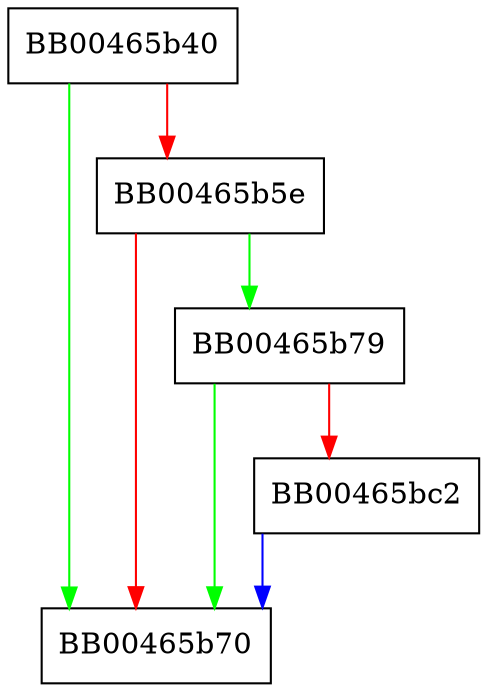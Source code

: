 digraph get_passwd {
  node [shape="box"];
  graph [splines=ortho];
  BB00465b40 -> BB00465b70 [color="green"];
  BB00465b40 -> BB00465b5e [color="red"];
  BB00465b5e -> BB00465b79 [color="green"];
  BB00465b5e -> BB00465b70 [color="red"];
  BB00465b79 -> BB00465b70 [color="green"];
  BB00465b79 -> BB00465bc2 [color="red"];
  BB00465bc2 -> BB00465b70 [color="blue"];
}